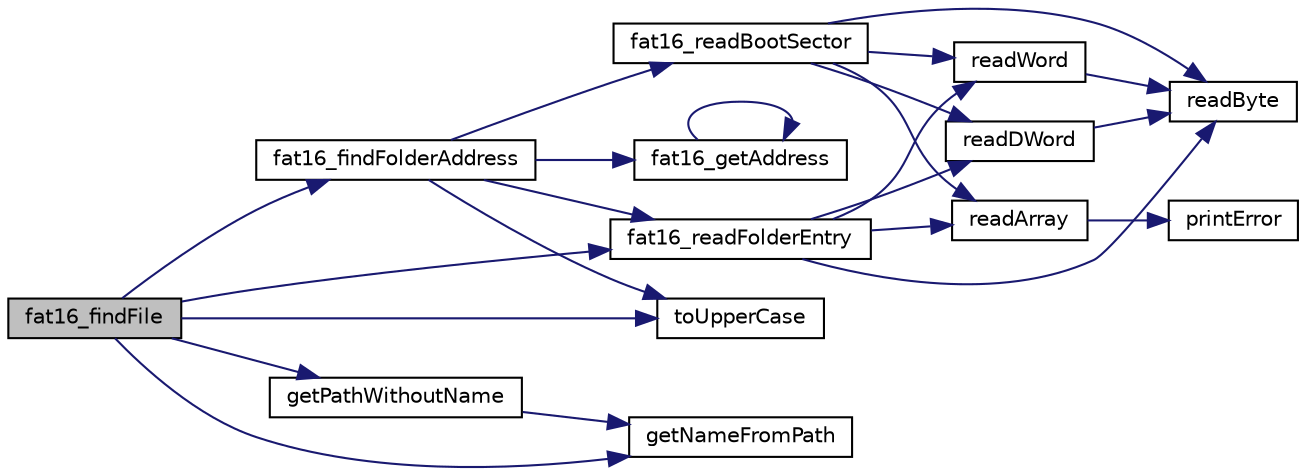 digraph "fat16_findFile"
{
 // LATEX_PDF_SIZE
  edge [fontname="Helvetica",fontsize="10",labelfontname="Helvetica",labelfontsize="10"];
  node [fontname="Helvetica",fontsize="10",shape=record];
  rankdir="LR";
  Node1 [label="fat16_findFile",height=0.2,width=0.4,color="black", fillcolor="grey75", style="filled", fontcolor="black",tooltip="Finds and returns the folder entry for a file or NULL if cant be found."];
  Node1 -> Node2 [color="midnightblue",fontsize="10",style="solid",fontname="Helvetica"];
  Node2 [label="fat16_findFolderAddress",height=0.2,width=0.4,color="black", fillcolor="white", style="filled",URL="$v_d_i_s_k__fat16_8c.html#a7f166ee0ec18f8372db5c42de1174220",tooltip="Finds and returns starting address of folder."];
  Node2 -> Node3 [color="midnightblue",fontsize="10",style="solid",fontname="Helvetica"];
  Node3 [label="fat16_getAddress",height=0.2,width=0.4,color="black", fillcolor="white", style="filled",URL="$v_d_i_s_k__fat16_8c.html#a0a071bdf762ad005214a5be96a4256f3",tooltip="Seeks and returns the starting address of a given area."];
  Node3 -> Node3 [color="midnightblue",fontsize="10",style="solid",fontname="Helvetica"];
  Node2 -> Node4 [color="midnightblue",fontsize="10",style="solid",fontname="Helvetica"];
  Node4 [label="fat16_readBootSector",height=0.2,width=0.4,color="black", fillcolor="white", style="filled",URL="$v_d_i_s_k__fat16_8c.html#adcc5006cbf32f3698c846498f4ad2aec",tooltip="Reads boot sector from drive. Part of checking process."];
  Node4 -> Node5 [color="midnightblue",fontsize="10",style="solid",fontname="Helvetica"];
  Node5 [label="readArray",height=0.2,width=0.4,color="black", fillcolor="white", style="filled",URL="$v_d_i_s_k__drive_8c.html#abe938e8c21c15c4376f75bb569c5b061",tooltip="Reads bytes from Drive."];
  Node5 -> Node6 [color="midnightblue",fontsize="10",style="solid",fontname="Helvetica"];
  Node6 [label="printError",height=0.2,width=0.4,color="black", fillcolor="white", style="filled",URL="$v_d_i_s_k__utility_8c.html#af894f255e69772bd86dcd8ccb527a969",tooltip="Prints Error on terminal."];
  Node4 -> Node7 [color="midnightblue",fontsize="10",style="solid",fontname="Helvetica"];
  Node7 [label="readByte",height=0.2,width=0.4,color="black", fillcolor="white", style="filled",URL="$v_d_i_s_k__drive_8c.html#a603782e523cb298a0c6903c540d6233f",tooltip="Reads byte from Drive."];
  Node4 -> Node8 [color="midnightblue",fontsize="10",style="solid",fontname="Helvetica"];
  Node8 [label="readDWord",height=0.2,width=0.4,color="black", fillcolor="white", style="filled",URL="$v_d_i_s_k__drive_8c.html#a690f4746fc1d701950aa06e69aab542f",tooltip="Reads dword from Drive IN LITTLE-ENDIAN FORMAT!"];
  Node8 -> Node7 [color="midnightblue",fontsize="10",style="solid",fontname="Helvetica"];
  Node4 -> Node9 [color="midnightblue",fontsize="10",style="solid",fontname="Helvetica"];
  Node9 [label="readWord",height=0.2,width=0.4,color="black", fillcolor="white", style="filled",URL="$v_d_i_s_k__drive_8c.html#ac2609ac03a66ea8989d8acbfd485f630",tooltip="Reads word from Drive IN LITTLE-ENDIAN FORMAT!"];
  Node9 -> Node7 [color="midnightblue",fontsize="10",style="solid",fontname="Helvetica"];
  Node2 -> Node10 [color="midnightblue",fontsize="10",style="solid",fontname="Helvetica"];
  Node10 [label="fat16_readFolderEntry",height=0.2,width=0.4,color="black", fillcolor="white", style="filled",URL="$v_d_i_s_k__fat16_8c.html#a9458e07f1e96f3062a52d5f83516b0cd",tooltip="Reads folder entry from vDrive."];
  Node10 -> Node5 [color="midnightblue",fontsize="10",style="solid",fontname="Helvetica"];
  Node10 -> Node7 [color="midnightblue",fontsize="10",style="solid",fontname="Helvetica"];
  Node10 -> Node8 [color="midnightblue",fontsize="10",style="solid",fontname="Helvetica"];
  Node10 -> Node9 [color="midnightblue",fontsize="10",style="solid",fontname="Helvetica"];
  Node2 -> Node11 [color="midnightblue",fontsize="10",style="solid",fontname="Helvetica"];
  Node11 [label="toUpperCase",height=0.2,width=0.4,color="black", fillcolor="white", style="filled",URL="$v_d_i_s_k__utility_8c.html#a2c0a5936812420aa00ae780feeec0b89",tooltip="Converts a string to upper case."];
  Node1 -> Node10 [color="midnightblue",fontsize="10",style="solid",fontname="Helvetica"];
  Node1 -> Node12 [color="midnightblue",fontsize="10",style="solid",fontname="Helvetica"];
  Node12 [label="getNameFromPath",height=0.2,width=0.4,color="black", fillcolor="white", style="filled",URL="$v_d_i_s_k__utility_8c.html#a09d49f4e63cc7aeb8a22d3b845c48e03",tooltip="Returns the end of a path, which is the filename."];
  Node1 -> Node13 [color="midnightblue",fontsize="10",style="solid",fontname="Helvetica"];
  Node13 [label="getPathWithoutName",height=0.2,width=0.4,color="black", fillcolor="white", style="filled",URL="$v_d_i_s_k__utility_8c.html#ad532b4a5add9efd5c92b84d215233252",tooltip="Returns only the path component of a path+file string."];
  Node13 -> Node12 [color="midnightblue",fontsize="10",style="solid",fontname="Helvetica"];
  Node1 -> Node11 [color="midnightblue",fontsize="10",style="solid",fontname="Helvetica"];
}
